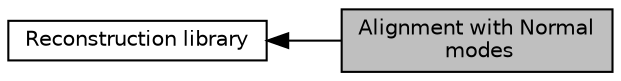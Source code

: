 digraph "Alignment with Normal modes"
{
  edge [fontname="Helvetica",fontsize="10",labelfontname="Helvetica",labelfontsize="10"];
  node [fontname="Helvetica",fontsize="10",shape=record];
  rankdir=LR;
  Node0 [label="Alignment with Normal\l modes",height=0.2,width=0.4,color="black", fillcolor="grey75", style="filled", fontcolor="black"];
  Node1 [label="Reconstruction library",height=0.2,width=0.4,color="black", fillcolor="white", style="filled",URL="$group__ReconsLibrary.html"];
  Node1->Node0 [shape=plaintext, dir="back", style="solid"];
}

